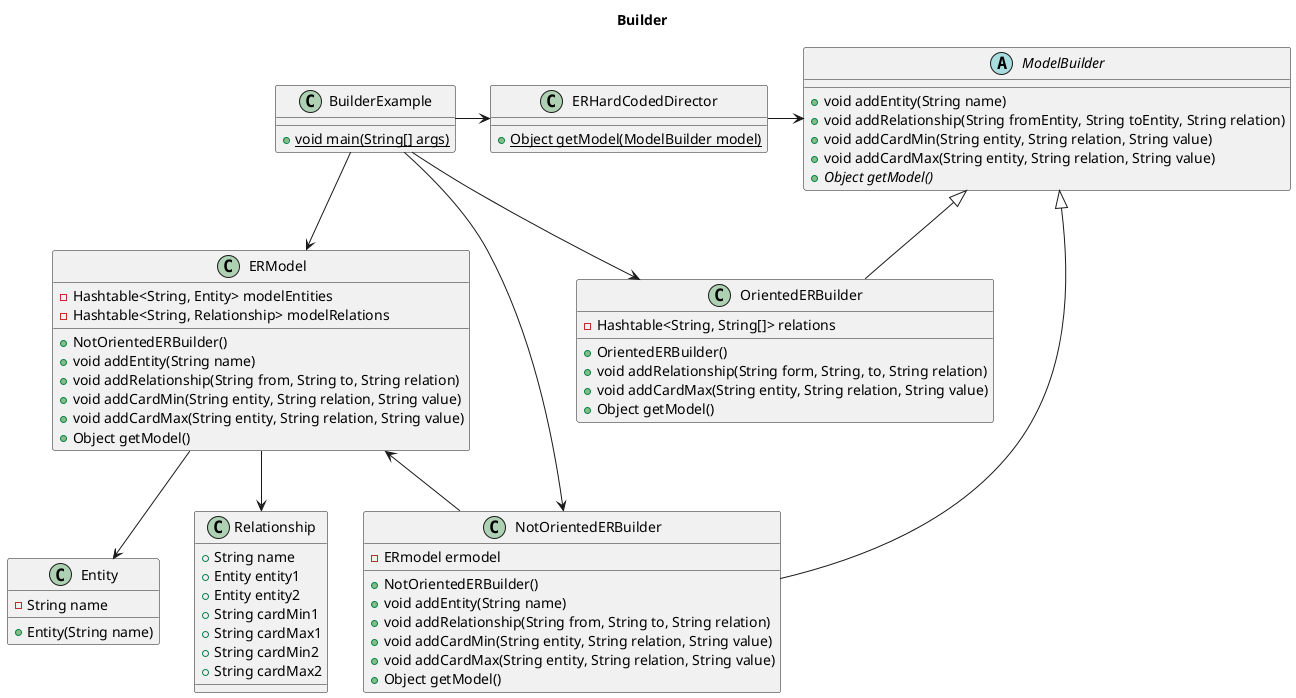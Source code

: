@startuml

title Builder

class BuilderExample {
	+ void main(String[] args) {static}
}

BuilderExample -right--> ERHardCodedDirector
BuilderExample --> ERModel
BuilderExample --> NotOrientedERBuilder
BuilderExample --> OrientedERBuilder


class ERHardCodedDirector {
	+ Object getModel(ModelBuilder model) {static}
}

ERHardCodedDirector -right-> ModelBuilder

abstract class ModelBuilder {
	+ void addEntity(String name)
	+ void addRelationship(String fromEntity, String toEntity, String relation)
	+ void addCardMin(String entity, String relation, String value)
	+ void addCardMax(String entity, String relation, String value)
	+ Object getModel() {abstract}
}

OrientedERBuilder -up-|> ModelBuilder

class OrientedERBuilder {
	- Hashtable<String, String[]> relations
	+ OrientedERBuilder()
	+ void addRelationship(String form, String, to, String relation)
	+ void addCardMax(String entity, String relation, String value)
	+ Object getModel()
}

class NotOrientedERBuilder {
	- ERmodel ermodel
	+ NotOrientedERBuilder()
	+ void addEntity(String name)
	+ void addRelationship(String from, String to, String relation)
	+ void addCardMin(String entity, String relation, String value)
	+ void addCardMax(String entity, String relation, String value)
	+ Object getModel()
}

NotOrientedERBuilder -up--|> ModelBuilder
NotOrientedERBuilder -left-> ERModel

class ERModel {
	- Hashtable<String, Entity> modelEntities
	- Hashtable<String, Relationship> modelRelations
	+ NotOrientedERBuilder()
	+ void addEntity(String name)
	+ void addRelationship(String from, String to, String relation)
	+ void addCardMin(String entity, String relation, String value)
	+ void addCardMax(String entity, String relation, String value)
	+ Object getModel()
}

ERModel --> Entity
ERModel --> Relationship

class Entity {
	- String name
	+ Entity(String name)
}

class Relationship {
	+ String name
	+ Entity entity1
	+ Entity entity2
	+ String cardMin1
	+ String cardMax1
	+ String cardMin2
	+ String cardMax2
}

@enduml